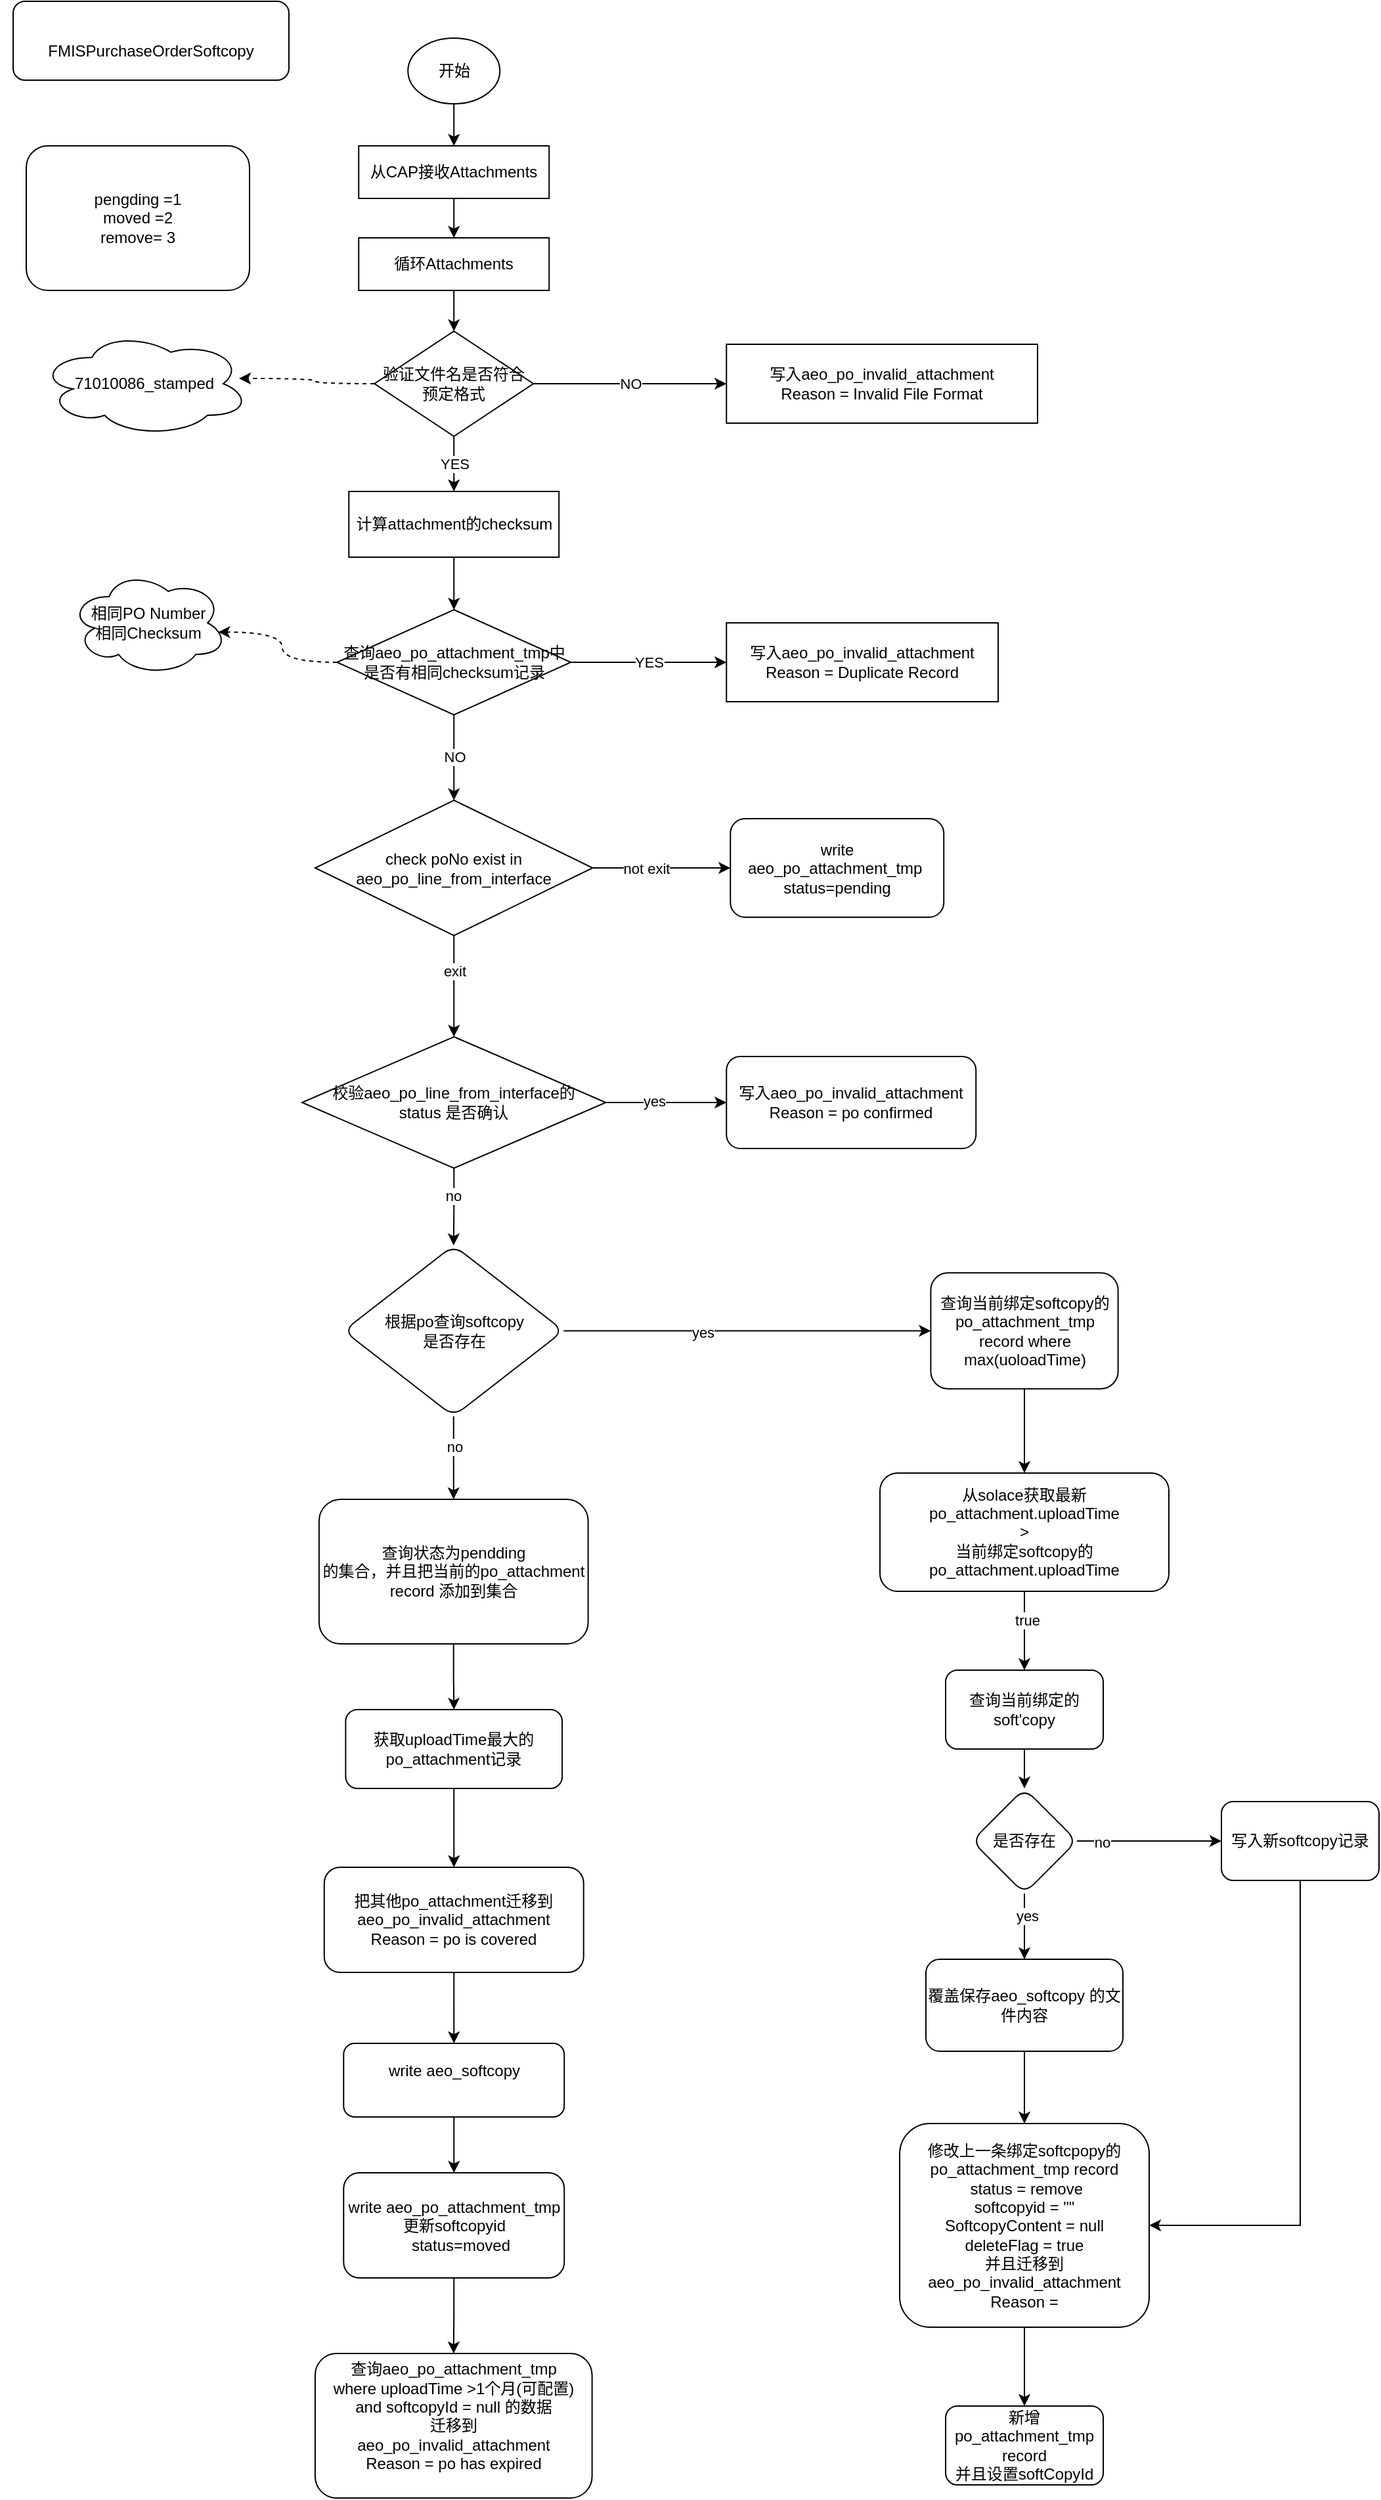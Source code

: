 <mxfile version="20.8.18" type="github">
  <diagram id="C5RBs43oDa-KdzZeNtuy" name="Page-1">
    <mxGraphModel dx="1434" dy="739" grid="1" gridSize="10" guides="1" tooltips="1" connect="1" arrows="1" fold="1" page="1" pageScale="1" pageWidth="1169" pageHeight="1654" math="0" shadow="0">
      <root>
        <mxCell id="WIyWlLk6GJQsqaUBKTNV-0" />
        <mxCell id="WIyWlLk6GJQsqaUBKTNV-1" parent="WIyWlLk6GJQsqaUBKTNV-0" />
        <mxCell id="1JKir1P_wYwHQOhN6Hkd-39" value="&lt;br&gt;&lt;table width=&quot;230&quot; cellspacing=&quot;0&quot; cellpadding=&quot;0&quot; border=&quot;0&quot;&gt;&lt;colgroup&gt;&lt;col width=&quot;230&quot;&gt;&lt;/colgroup&gt;&lt;tbody&gt;&lt;tr height=&quot;40&quot;&gt;  &lt;td style=&quot;height:30.0pt;width:173pt&quot; class=&quot;xl66&quot; width=&quot;230&quot; height=&quot;40&quot;&gt;FMISPurchaseOrderSoftcopy&lt;/td&gt;&lt;/tr&gt;&lt;/tbody&gt;&lt;/table&gt;" style="rounded=1;whiteSpace=wrap;html=1;" parent="WIyWlLk6GJQsqaUBKTNV-1" vertex="1">
          <mxGeometry x="80" y="20" width="210" height="60" as="geometry" />
        </mxCell>
        <mxCell id="1JKir1P_wYwHQOhN6Hkd-41" style="edgeStyle=orthogonalEdgeStyle;rounded=0;orthogonalLoop=1;jettySize=auto;html=1;exitX=0.5;exitY=1;exitDx=0;exitDy=0;entryX=0.5;entryY=0;entryDx=0;entryDy=0;" parent="WIyWlLk6GJQsqaUBKTNV-1" source="1JKir1P_wYwHQOhN6Hkd-42" target="1JKir1P_wYwHQOhN6Hkd-44" edge="1">
          <mxGeometry relative="1" as="geometry" />
        </mxCell>
        <mxCell id="1JKir1P_wYwHQOhN6Hkd-42" value="开始" style="ellipse;whiteSpace=wrap;html=1;" parent="WIyWlLk6GJQsqaUBKTNV-1" vertex="1">
          <mxGeometry x="380.62" y="48" width="70" height="50" as="geometry" />
        </mxCell>
        <mxCell id="1JKir1P_wYwHQOhN6Hkd-43" style="edgeStyle=orthogonalEdgeStyle;rounded=0;orthogonalLoop=1;jettySize=auto;html=1;exitX=0.5;exitY=1;exitDx=0;exitDy=0;" parent="WIyWlLk6GJQsqaUBKTNV-1" source="1JKir1P_wYwHQOhN6Hkd-44" target="1JKir1P_wYwHQOhN6Hkd-46" edge="1">
          <mxGeometry relative="1" as="geometry" />
        </mxCell>
        <mxCell id="1JKir1P_wYwHQOhN6Hkd-44" value="从CAP接收Attachments" style="rounded=0;whiteSpace=wrap;html=1;" parent="WIyWlLk6GJQsqaUBKTNV-1" vertex="1">
          <mxGeometry x="343.12" y="130" width="145" height="40" as="geometry" />
        </mxCell>
        <mxCell id="1JKir1P_wYwHQOhN6Hkd-45" value="" style="edgeStyle=orthogonalEdgeStyle;rounded=0;orthogonalLoop=1;jettySize=auto;html=1;" parent="WIyWlLk6GJQsqaUBKTNV-1" source="1JKir1P_wYwHQOhN6Hkd-46" target="1JKir1P_wYwHQOhN6Hkd-49" edge="1">
          <mxGeometry relative="1" as="geometry" />
        </mxCell>
        <mxCell id="1JKir1P_wYwHQOhN6Hkd-46" value="循环Attachments" style="rounded=0;whiteSpace=wrap;html=1;" parent="WIyWlLk6GJQsqaUBKTNV-1" vertex="1">
          <mxGeometry x="343.12" y="200" width="145" height="40" as="geometry" />
        </mxCell>
        <mxCell id="1JKir1P_wYwHQOhN6Hkd-47" value="YES" style="edgeStyle=orthogonalEdgeStyle;rounded=0;orthogonalLoop=1;jettySize=auto;html=1;" parent="WIyWlLk6GJQsqaUBKTNV-1" source="1JKir1P_wYwHQOhN6Hkd-49" target="1JKir1P_wYwHQOhN6Hkd-52" edge="1">
          <mxGeometry relative="1" as="geometry" />
        </mxCell>
        <mxCell id="1JKir1P_wYwHQOhN6Hkd-48" value="NO" style="edgeStyle=orthogonalEdgeStyle;rounded=0;orthogonalLoop=1;jettySize=auto;html=1;" parent="WIyWlLk6GJQsqaUBKTNV-1" source="1JKir1P_wYwHQOhN6Hkd-49" target="1JKir1P_wYwHQOhN6Hkd-50" edge="1">
          <mxGeometry relative="1" as="geometry" />
        </mxCell>
        <mxCell id="1JKir1P_wYwHQOhN6Hkd-49" value="验证文件名是否符合预定格式" style="rhombus;whiteSpace=wrap;html=1;" parent="WIyWlLk6GJQsqaUBKTNV-1" vertex="1">
          <mxGeometry x="355.12" y="271" width="121" height="80" as="geometry" />
        </mxCell>
        <mxCell id="1JKir1P_wYwHQOhN6Hkd-50" value="写入aeo_po_invalid_attachment&lt;br&gt;Reason = Invalid File Format" style="rounded=0;whiteSpace=wrap;html=1;" parent="WIyWlLk6GJQsqaUBKTNV-1" vertex="1">
          <mxGeometry x="623.12" y="281" width="236.88" height="60" as="geometry" />
        </mxCell>
        <mxCell id="1JKir1P_wYwHQOhN6Hkd-51" value="" style="edgeStyle=orthogonalEdgeStyle;rounded=0;orthogonalLoop=1;jettySize=auto;html=1;" parent="WIyWlLk6GJQsqaUBKTNV-1" source="1JKir1P_wYwHQOhN6Hkd-52" target="1JKir1P_wYwHQOhN6Hkd-56" edge="1">
          <mxGeometry relative="1" as="geometry" />
        </mxCell>
        <mxCell id="1JKir1P_wYwHQOhN6Hkd-52" value="计算attachment的checksum" style="rounded=0;whiteSpace=wrap;html=1;" parent="WIyWlLk6GJQsqaUBKTNV-1" vertex="1">
          <mxGeometry x="335.62" y="393" width="160" height="50" as="geometry" />
        </mxCell>
        <mxCell id="1JKir1P_wYwHQOhN6Hkd-53" value="YES" style="edgeStyle=orthogonalEdgeStyle;rounded=0;orthogonalLoop=1;jettySize=auto;html=1;" parent="WIyWlLk6GJQsqaUBKTNV-1" source="1JKir1P_wYwHQOhN6Hkd-56" target="1JKir1P_wYwHQOhN6Hkd-58" edge="1">
          <mxGeometry relative="1" as="geometry" />
        </mxCell>
        <mxCell id="1JKir1P_wYwHQOhN6Hkd-54" style="edgeStyle=orthogonalEdgeStyle;rounded=0;orthogonalLoop=1;jettySize=auto;html=1;exitX=0;exitY=0.5;exitDx=0;exitDy=0;entryX=0.942;entryY=0.588;entryDx=0;entryDy=0;entryPerimeter=0;curved=1;dashed=1;" parent="WIyWlLk6GJQsqaUBKTNV-1" source="1JKir1P_wYwHQOhN6Hkd-56" target="1JKir1P_wYwHQOhN6Hkd-57" edge="1">
          <mxGeometry relative="1" as="geometry">
            <mxPoint x="253.12" y="503" as="targetPoint" />
          </mxGeometry>
        </mxCell>
        <mxCell id="1JKir1P_wYwHQOhN6Hkd-55" value="NO" style="edgeStyle=orthogonalEdgeStyle;curved=1;rounded=0;orthogonalLoop=1;jettySize=auto;html=1;entryX=0.5;entryY=0;entryDx=0;entryDy=0;" parent="WIyWlLk6GJQsqaUBKTNV-1" source="1JKir1P_wYwHQOhN6Hkd-56" target="1JKir1P_wYwHQOhN6Hkd-62" edge="1">
          <mxGeometry relative="1" as="geometry">
            <mxPoint x="415.62" y="615" as="targetPoint" />
          </mxGeometry>
        </mxCell>
        <mxCell id="1JKir1P_wYwHQOhN6Hkd-56" value="查询aeo_po_attachment_tmp中是否有相同checksum记录" style="rhombus;whiteSpace=wrap;html=1;" parent="WIyWlLk6GJQsqaUBKTNV-1" vertex="1">
          <mxGeometry x="326.62" y="483" width="178" height="80" as="geometry" />
        </mxCell>
        <mxCell id="1JKir1P_wYwHQOhN6Hkd-57" value="相同PO Number&lt;br&gt;相同Checksum" style="ellipse;shape=cloud;whiteSpace=wrap;html=1;" parent="WIyWlLk6GJQsqaUBKTNV-1" vertex="1">
          <mxGeometry x="123.12" y="453" width="120" height="80" as="geometry" />
        </mxCell>
        <mxCell id="1JKir1P_wYwHQOhN6Hkd-58" value="写入aeo_po_invalid_attachment&lt;br&gt;Reason = Duplicate Record" style="rounded=0;whiteSpace=wrap;html=1;" parent="WIyWlLk6GJQsqaUBKTNV-1" vertex="1">
          <mxGeometry x="623.12" y="493" width="206.88" height="60" as="geometry" />
        </mxCell>
        <mxCell id="1JKir1P_wYwHQOhN6Hkd-66" style="edgeStyle=orthogonalEdgeStyle;rounded=0;orthogonalLoop=1;jettySize=auto;html=1;exitX=1;exitY=0.5;exitDx=0;exitDy=0;entryX=0;entryY=0.5;entryDx=0;entryDy=0;" parent="WIyWlLk6GJQsqaUBKTNV-1" source="1JKir1P_wYwHQOhN6Hkd-62" target="1JKir1P_wYwHQOhN6Hkd-65" edge="1">
          <mxGeometry relative="1" as="geometry" />
        </mxCell>
        <mxCell id="1JKir1P_wYwHQOhN6Hkd-69" value="not exit" style="edgeLabel;html=1;align=center;verticalAlign=middle;resizable=0;points=[];" parent="1JKir1P_wYwHQOhN6Hkd-66" vertex="1" connectable="0">
          <mxGeometry x="-0.241" y="1" relative="1" as="geometry">
            <mxPoint y="1" as="offset" />
          </mxGeometry>
        </mxCell>
        <mxCell id="1JKir1P_wYwHQOhN6Hkd-68" value="" style="edgeStyle=orthogonalEdgeStyle;rounded=0;orthogonalLoop=1;jettySize=auto;html=1;" parent="WIyWlLk6GJQsqaUBKTNV-1" source="1JKir1P_wYwHQOhN6Hkd-62" target="1JKir1P_wYwHQOhN6Hkd-67" edge="1">
          <mxGeometry relative="1" as="geometry" />
        </mxCell>
        <mxCell id="1JKir1P_wYwHQOhN6Hkd-70" value="exit" style="edgeLabel;html=1;align=center;verticalAlign=middle;resizable=0;points=[];" parent="1JKir1P_wYwHQOhN6Hkd-68" vertex="1" connectable="0">
          <mxGeometry x="-0.31" relative="1" as="geometry">
            <mxPoint as="offset" />
          </mxGeometry>
        </mxCell>
        <mxCell id="1JKir1P_wYwHQOhN6Hkd-62" value="check poNo exist in aeo_po_line_from_interface" style="rhombus;whiteSpace=wrap;html=1;" parent="WIyWlLk6GJQsqaUBKTNV-1" vertex="1">
          <mxGeometry x="310" y="628" width="211.25" height="103" as="geometry" />
        </mxCell>
        <mxCell id="1JKir1P_wYwHQOhN6Hkd-65" value="write aeo_po_attachment_tmp&amp;nbsp; status=pending" style="rounded=1;whiteSpace=wrap;html=1;" parent="WIyWlLk6GJQsqaUBKTNV-1" vertex="1">
          <mxGeometry x="626.12" y="642" width="162.5" height="75" as="geometry" />
        </mxCell>
        <mxCell id="1JKir1P_wYwHQOhN6Hkd-72" value="" style="edgeStyle=orthogonalEdgeStyle;rounded=0;orthogonalLoop=1;jettySize=auto;html=1;" parent="WIyWlLk6GJQsqaUBKTNV-1" source="1JKir1P_wYwHQOhN6Hkd-67" target="1JKir1P_wYwHQOhN6Hkd-71" edge="1">
          <mxGeometry relative="1" as="geometry" />
        </mxCell>
        <mxCell id="1JKir1P_wYwHQOhN6Hkd-73" value="yes" style="edgeLabel;html=1;align=center;verticalAlign=middle;resizable=0;points=[];" parent="1JKir1P_wYwHQOhN6Hkd-72" vertex="1" connectable="0">
          <mxGeometry x="-0.219" y="1" relative="1" as="geometry">
            <mxPoint as="offset" />
          </mxGeometry>
        </mxCell>
        <mxCell id="1JKir1P_wYwHQOhN6Hkd-75" value="" style="edgeStyle=orthogonalEdgeStyle;rounded=0;orthogonalLoop=1;jettySize=auto;html=1;entryX=0.5;entryY=0;entryDx=0;entryDy=0;" parent="WIyWlLk6GJQsqaUBKTNV-1" source="1JKir1P_wYwHQOhN6Hkd-67" target="TarrtGPTzXye8ioqwVe--2" edge="1">
          <mxGeometry relative="1" as="geometry">
            <mxPoint x="415.6" y="960" as="targetPoint" />
          </mxGeometry>
        </mxCell>
        <mxCell id="1JKir1P_wYwHQOhN6Hkd-76" value="no" style="edgeLabel;html=1;align=center;verticalAlign=middle;resizable=0;points=[];" parent="1JKir1P_wYwHQOhN6Hkd-75" vertex="1" connectable="0">
          <mxGeometry x="-0.28" y="-1" relative="1" as="geometry">
            <mxPoint as="offset" />
          </mxGeometry>
        </mxCell>
        <mxCell id="1JKir1P_wYwHQOhN6Hkd-67" value="&lt;div&gt;校验aeo_po_line_from_interface的&lt;/div&gt;&lt;div&gt;status 是否确认&lt;/div&gt;" style="rhombus;whiteSpace=wrap;html=1;" parent="WIyWlLk6GJQsqaUBKTNV-1" vertex="1">
          <mxGeometry x="300" y="808" width="231.25" height="100" as="geometry" />
        </mxCell>
        <mxCell id="1JKir1P_wYwHQOhN6Hkd-71" value="写入aeo_po_invalid_attachment&lt;br&gt;Reason = &lt;span class=&quot;HwtZe&quot; lang=&quot;en&quot;&gt;&lt;span class=&quot;jCAhz ChMk0b&quot;&gt;&lt;span class=&quot;ryNqvb&quot;&gt;po confirmed&lt;/span&gt;&lt;/span&gt;&lt;/span&gt; " style="rounded=1;whiteSpace=wrap;html=1;" parent="WIyWlLk6GJQsqaUBKTNV-1" vertex="1">
          <mxGeometry x="623.12" y="823" width="190" height="70" as="geometry" />
        </mxCell>
        <mxCell id="TarrtGPTzXye8ioqwVe--51" style="edgeStyle=orthogonalEdgeStyle;rounded=0;orthogonalLoop=1;jettySize=auto;html=1;exitX=0.5;exitY=1;exitDx=0;exitDy=0;entryX=0.5;entryY=0;entryDx=0;entryDy=0;" edge="1" parent="WIyWlLk6GJQsqaUBKTNV-1" source="1JKir1P_wYwHQOhN6Hkd-81" target="TarrtGPTzXye8ioqwVe--20">
          <mxGeometry relative="1" as="geometry" />
        </mxCell>
        <mxCell id="1JKir1P_wYwHQOhN6Hkd-81" value="&lt;div&gt;覆盖保存aeo_softcopy 的文件内容&lt;/div&gt;" style="rounded=1;whiteSpace=wrap;html=1;" parent="WIyWlLk6GJQsqaUBKTNV-1" vertex="1">
          <mxGeometry x="775" y="1510" width="150" height="70" as="geometry" />
        </mxCell>
        <mxCell id="TarrtGPTzXye8ioqwVe--10" style="edgeStyle=orthogonalEdgeStyle;rounded=0;orthogonalLoop=1;jettySize=auto;html=1;exitX=0.5;exitY=1;exitDx=0;exitDy=0;entryX=0.5;entryY=0;entryDx=0;entryDy=0;" edge="1" parent="WIyWlLk6GJQsqaUBKTNV-1" source="1JKir1P_wYwHQOhN6Hkd-84" target="TarrtGPTzXye8ioqwVe--3">
          <mxGeometry relative="1" as="geometry" />
        </mxCell>
        <mxCell id="1JKir1P_wYwHQOhN6Hkd-84" value="&lt;div&gt;write aeo_softcopy&lt;/div&gt;&lt;div&gt;&lt;br&gt;&lt;/div&gt;" style="rounded=1;whiteSpace=wrap;html=1;" parent="WIyWlLk6GJQsqaUBKTNV-1" vertex="1">
          <mxGeometry x="331.63" y="1574" width="168" height="56" as="geometry" />
        </mxCell>
        <mxCell id="1JKir1P_wYwHQOhN6Hkd-87" value="&lt;div&gt;查询aeo_po_attachment_tmp &lt;br&gt;&lt;/div&gt;&lt;div&gt;where uploadTime &amp;gt;1个月(可配置)&lt;/div&gt;&lt;div&gt;and softcopyId = null 的数据&lt;/div&gt;&lt;div&gt;迁移到&lt;/div&gt;&lt;div&gt;aeo_po_invalid_attachment&lt;br&gt;Reason = &lt;span class=&quot;HwtZe&quot; lang=&quot;en&quot;&gt;&lt;span class=&quot;jCAhz ChMk0b&quot;&gt;&lt;span class=&quot;ryNqvb&quot;&gt;po has expired&lt;/span&gt;&lt;/span&gt;&lt;/span&gt;&lt;/div&gt;&lt;div&gt;&lt;br&gt;&lt;/div&gt;" style="rounded=1;whiteSpace=wrap;html=1;" parent="WIyWlLk6GJQsqaUBKTNV-1" vertex="1">
          <mxGeometry x="309.95" y="1810" width="210.87" height="110" as="geometry" />
        </mxCell>
        <mxCell id="TarrtGPTzXye8ioqwVe--35" style="edgeStyle=orthogonalEdgeStyle;rounded=0;orthogonalLoop=1;jettySize=auto;html=1;exitX=0.5;exitY=1;exitDx=0;exitDy=0;entryX=0.5;entryY=0;entryDx=0;entryDy=0;" edge="1" parent="WIyWlLk6GJQsqaUBKTNV-1" source="1JKir1P_wYwHQOhN6Hkd-90" target="1JKir1P_wYwHQOhN6Hkd-84">
          <mxGeometry relative="1" as="geometry" />
        </mxCell>
        <mxCell id="1JKir1P_wYwHQOhN6Hkd-90" value="把其他po_attachment迁移到aeo_po_invalid_attachment&lt;br&gt;Reason = &lt;span class=&quot;HwtZe&quot; lang=&quot;en&quot;&gt;&lt;span class=&quot;jCAhz ChMk0b&quot;&gt;&lt;span class=&quot;ryNqvb&quot;&gt;po is covered&lt;/span&gt;&lt;/span&gt;&lt;/span&gt;" style="rounded=1;whiteSpace=wrap;html=1;" parent="WIyWlLk6GJQsqaUBKTNV-1" vertex="1">
          <mxGeometry x="316.88" y="1440" width="197.49" height="80" as="geometry" />
        </mxCell>
        <mxCell id="TarrtGPTzXye8ioqwVe--0" value="&lt;div&gt;pengding =1&lt;/div&gt;&lt;div&gt;moved =2&lt;/div&gt;&lt;div&gt;remove= 3&lt;br&gt;&lt;/div&gt;" style="rounded=1;whiteSpace=wrap;html=1;" vertex="1" parent="WIyWlLk6GJQsqaUBKTNV-1">
          <mxGeometry x="90" y="130" width="170" height="110" as="geometry" />
        </mxCell>
        <mxCell id="TarrtGPTzXye8ioqwVe--16" style="edgeStyle=orthogonalEdgeStyle;rounded=0;orthogonalLoop=1;jettySize=auto;html=1;exitX=1;exitY=0.5;exitDx=0;exitDy=0;entryX=0;entryY=0.5;entryDx=0;entryDy=0;" edge="1" parent="WIyWlLk6GJQsqaUBKTNV-1" source="TarrtGPTzXye8ioqwVe--2" target="TarrtGPTzXye8ioqwVe--15">
          <mxGeometry relative="1" as="geometry" />
        </mxCell>
        <mxCell id="TarrtGPTzXye8ioqwVe--17" value="yes" style="edgeLabel;html=1;align=center;verticalAlign=middle;resizable=0;points=[];" vertex="1" connectable="0" parent="TarrtGPTzXye8ioqwVe--16">
          <mxGeometry x="-0.241" y="-1" relative="1" as="geometry">
            <mxPoint as="offset" />
          </mxGeometry>
        </mxCell>
        <mxCell id="TarrtGPTzXye8ioqwVe--28" value="" style="edgeStyle=orthogonalEdgeStyle;rounded=0;orthogonalLoop=1;jettySize=auto;html=1;" edge="1" parent="WIyWlLk6GJQsqaUBKTNV-1" source="TarrtGPTzXye8ioqwVe--2" target="TarrtGPTzXye8ioqwVe--27">
          <mxGeometry relative="1" as="geometry" />
        </mxCell>
        <mxCell id="TarrtGPTzXye8ioqwVe--29" value="no" style="edgeLabel;html=1;align=center;verticalAlign=middle;resizable=0;points=[];" vertex="1" connectable="0" parent="TarrtGPTzXye8ioqwVe--28">
          <mxGeometry x="-0.721" y="1" relative="1" as="geometry">
            <mxPoint x="-1" y="14" as="offset" />
          </mxGeometry>
        </mxCell>
        <mxCell id="TarrtGPTzXye8ioqwVe--2" value="&lt;div&gt;根据po查询softcopy&lt;/div&gt;&lt;div&gt;是否存在&lt;br&gt;&lt;/div&gt;" style="rhombus;whiteSpace=wrap;html=1;rounded=1;" vertex="1" parent="WIyWlLk6GJQsqaUBKTNV-1">
          <mxGeometry x="331.63" y="966.75" width="167.5" height="130" as="geometry" />
        </mxCell>
        <mxCell id="TarrtGPTzXye8ioqwVe--13" style="edgeStyle=orthogonalEdgeStyle;rounded=0;orthogonalLoop=1;jettySize=auto;html=1;exitX=0.5;exitY=1;exitDx=0;exitDy=0;entryX=0.5;entryY=0;entryDx=0;entryDy=0;" edge="1" parent="WIyWlLk6GJQsqaUBKTNV-1" source="TarrtGPTzXye8ioqwVe--3" target="1JKir1P_wYwHQOhN6Hkd-87">
          <mxGeometry relative="1" as="geometry" />
        </mxCell>
        <mxCell id="TarrtGPTzXye8ioqwVe--3" value="&lt;div&gt;write aeo_po_attachment_tmp&lt;/div&gt;&lt;div&gt;更新softcopyid &lt;br&gt;&lt;/div&gt;&lt;div&gt;&amp;nbsp;&amp;nbsp; status=moved&lt;/div&gt;" style="rounded=1;whiteSpace=wrap;html=1;" vertex="1" parent="WIyWlLk6GJQsqaUBKTNV-1">
          <mxGeometry x="331.63" y="1672.5" width="168.01" height="80" as="geometry" />
        </mxCell>
        <mxCell id="TarrtGPTzXye8ioqwVe--37" value="" style="edgeStyle=orthogonalEdgeStyle;rounded=0;orthogonalLoop=1;jettySize=auto;html=1;" edge="1" parent="WIyWlLk6GJQsqaUBKTNV-1" source="TarrtGPTzXye8ioqwVe--15" target="TarrtGPTzXye8ioqwVe--36">
          <mxGeometry relative="1" as="geometry" />
        </mxCell>
        <mxCell id="TarrtGPTzXye8ioqwVe--15" value="&lt;div&gt;查询当前绑定softcopy的po_attachment_tmp record where max(uoloadTime)&lt;br&gt;&lt;/div&gt;" style="whiteSpace=wrap;html=1;rounded=1;" vertex="1" parent="WIyWlLk6GJQsqaUBKTNV-1">
          <mxGeometry x="778.69" y="987.63" width="142.63" height="88.25" as="geometry" />
        </mxCell>
        <mxCell id="TarrtGPTzXye8ioqwVe--43" style="edgeStyle=orthogonalEdgeStyle;rounded=0;orthogonalLoop=1;jettySize=auto;html=1;exitX=0.5;exitY=1;exitDx=0;exitDy=0;entryX=0.5;entryY=0;entryDx=0;entryDy=0;" edge="1" parent="WIyWlLk6GJQsqaUBKTNV-1" source="TarrtGPTzXye8ioqwVe--18" target="1JKir1P_wYwHQOhN6Hkd-81">
          <mxGeometry relative="1" as="geometry" />
        </mxCell>
        <mxCell id="TarrtGPTzXye8ioqwVe--44" value="yes" style="edgeLabel;html=1;align=center;verticalAlign=middle;resizable=0;points=[];" vertex="1" connectable="0" parent="TarrtGPTzXye8ioqwVe--43">
          <mxGeometry x="-0.317" y="2" relative="1" as="geometry">
            <mxPoint as="offset" />
          </mxGeometry>
        </mxCell>
        <mxCell id="TarrtGPTzXye8ioqwVe--46" value="" style="edgeStyle=orthogonalEdgeStyle;rounded=0;orthogonalLoop=1;jettySize=auto;html=1;" edge="1" parent="WIyWlLk6GJQsqaUBKTNV-1" source="TarrtGPTzXye8ioqwVe--18" target="TarrtGPTzXye8ioqwVe--45">
          <mxGeometry relative="1" as="geometry" />
        </mxCell>
        <mxCell id="TarrtGPTzXye8ioqwVe--47" value="no" style="edgeLabel;html=1;align=center;verticalAlign=middle;resizable=0;points=[];" vertex="1" connectable="0" parent="TarrtGPTzXye8ioqwVe--46">
          <mxGeometry x="-0.667" y="-1" relative="1" as="geometry">
            <mxPoint as="offset" />
          </mxGeometry>
        </mxCell>
        <mxCell id="TarrtGPTzXye8ioqwVe--18" value="是否存在" style="rhombus;whiteSpace=wrap;html=1;rounded=1;" vertex="1" parent="WIyWlLk6GJQsqaUBKTNV-1">
          <mxGeometry x="810.005" y="1380.005" width="80" height="80" as="geometry" />
        </mxCell>
        <mxCell id="TarrtGPTzXye8ioqwVe--53" style="edgeStyle=orthogonalEdgeStyle;rounded=0;orthogonalLoop=1;jettySize=auto;html=1;exitX=0.5;exitY=1;exitDx=0;exitDy=0;" edge="1" parent="WIyWlLk6GJQsqaUBKTNV-1" source="TarrtGPTzXye8ioqwVe--20" target="TarrtGPTzXye8ioqwVe--48">
          <mxGeometry relative="1" as="geometry" />
        </mxCell>
        <mxCell id="TarrtGPTzXye8ioqwVe--20" value="&lt;div&gt;修改上一条绑定softcpopy的po_attachment_tmp record&lt;/div&gt;&lt;div&gt;&amp;nbsp;status = remove&lt;/div&gt;&lt;div&gt;softcopyid = &quot;&quot;&lt;/div&gt;&lt;div&gt;SoftcopyContent = null&lt;/div&gt;&lt;div&gt;deleteFlag = true&lt;/div&gt;&lt;div&gt;并且迁移到&lt;/div&gt;&lt;div&gt;aeo_po_invalid_attachment&lt;br&gt;Reason = &lt;br&gt;&lt;/div&gt;" style="rounded=1;whiteSpace=wrap;html=1;" vertex="1" parent="WIyWlLk6GJQsqaUBKTNV-1">
          <mxGeometry x="755" y="1635" width="190" height="155" as="geometry" />
        </mxCell>
        <mxCell id="TarrtGPTzXye8ioqwVe--33" value="" style="edgeStyle=orthogonalEdgeStyle;rounded=0;orthogonalLoop=1;jettySize=auto;html=1;" edge="1" parent="WIyWlLk6GJQsqaUBKTNV-1" source="TarrtGPTzXye8ioqwVe--27" target="TarrtGPTzXye8ioqwVe--32">
          <mxGeometry relative="1" as="geometry" />
        </mxCell>
        <mxCell id="TarrtGPTzXye8ioqwVe--27" value="&lt;div&gt;查询状态为pendding&lt;/div&gt;&lt;div&gt;的集合，并且把当前的po_attachment record 添加到集合&lt;br&gt;&lt;/div&gt;" style="whiteSpace=wrap;html=1;rounded=1;" vertex="1" parent="WIyWlLk6GJQsqaUBKTNV-1">
          <mxGeometry x="312.94" y="1160" width="204.88" height="110" as="geometry" />
        </mxCell>
        <mxCell id="TarrtGPTzXye8ioqwVe--34" style="edgeStyle=orthogonalEdgeStyle;rounded=0;orthogonalLoop=1;jettySize=auto;html=1;exitX=0.5;exitY=1;exitDx=0;exitDy=0;entryX=0.5;entryY=0;entryDx=0;entryDy=0;" edge="1" parent="WIyWlLk6GJQsqaUBKTNV-1" source="TarrtGPTzXye8ioqwVe--32" target="1JKir1P_wYwHQOhN6Hkd-90">
          <mxGeometry relative="1" as="geometry" />
        </mxCell>
        <mxCell id="TarrtGPTzXye8ioqwVe--32" value="获取uploadTime最大的po_attachment记录" style="rounded=1;whiteSpace=wrap;html=1;" vertex="1" parent="WIyWlLk6GJQsqaUBKTNV-1">
          <mxGeometry x="333.18" y="1320.01" width="164.88" height="60" as="geometry" />
        </mxCell>
        <mxCell id="TarrtGPTzXye8ioqwVe--39" value="" style="edgeStyle=orthogonalEdgeStyle;rounded=0;orthogonalLoop=1;jettySize=auto;html=1;entryX=0.5;entryY=0;entryDx=0;entryDy=0;" edge="1" parent="WIyWlLk6GJQsqaUBKTNV-1" source="TarrtGPTzXye8ioqwVe--36" target="TarrtGPTzXye8ioqwVe--41">
          <mxGeometry relative="1" as="geometry">
            <mxPoint x="850" y="1320" as="targetPoint" />
          </mxGeometry>
        </mxCell>
        <mxCell id="TarrtGPTzXye8ioqwVe--40" value="true" style="edgeLabel;html=1;align=center;verticalAlign=middle;resizable=0;points=[];" vertex="1" connectable="0" parent="TarrtGPTzXye8ioqwVe--39">
          <mxGeometry x="-0.263" y="2" relative="1" as="geometry">
            <mxPoint as="offset" />
          </mxGeometry>
        </mxCell>
        <mxCell id="TarrtGPTzXye8ioqwVe--36" value="&lt;div&gt;从solace获取最新po_attachment.uploadTime&lt;/div&gt;&lt;div&gt;&amp;gt;&lt;/div&gt;&lt;div&gt;当前绑定softcopy的po_attachment.uploadTime&lt;/div&gt;" style="rounded=1;whiteSpace=wrap;html=1;" vertex="1" parent="WIyWlLk6GJQsqaUBKTNV-1">
          <mxGeometry x="740" y="1140" width="220" height="90" as="geometry" />
        </mxCell>
        <mxCell id="TarrtGPTzXye8ioqwVe--42" style="edgeStyle=orthogonalEdgeStyle;rounded=0;orthogonalLoop=1;jettySize=auto;html=1;entryX=0.5;entryY=0;entryDx=0;entryDy=0;" edge="1" parent="WIyWlLk6GJQsqaUBKTNV-1" source="TarrtGPTzXye8ioqwVe--41" target="TarrtGPTzXye8ioqwVe--18">
          <mxGeometry relative="1" as="geometry" />
        </mxCell>
        <mxCell id="TarrtGPTzXye8ioqwVe--41" value="查询当前绑定的soft&#39;copy" style="rounded=1;whiteSpace=wrap;html=1;" vertex="1" parent="WIyWlLk6GJQsqaUBKTNV-1">
          <mxGeometry x="790" y="1290" width="120" height="60" as="geometry" />
        </mxCell>
        <mxCell id="TarrtGPTzXye8ioqwVe--52" style="edgeStyle=orthogonalEdgeStyle;rounded=0;orthogonalLoop=1;jettySize=auto;html=1;exitX=0.5;exitY=1;exitDx=0;exitDy=0;entryX=1;entryY=0.5;entryDx=0;entryDy=0;" edge="1" parent="WIyWlLk6GJQsqaUBKTNV-1" source="TarrtGPTzXye8ioqwVe--45" target="TarrtGPTzXye8ioqwVe--20">
          <mxGeometry relative="1" as="geometry" />
        </mxCell>
        <mxCell id="TarrtGPTzXye8ioqwVe--45" value="写入新softcopy记录" style="rounded=1;whiteSpace=wrap;html=1;" vertex="1" parent="WIyWlLk6GJQsqaUBKTNV-1">
          <mxGeometry x="999.995" y="1390.005" width="120" height="60" as="geometry" />
        </mxCell>
        <mxCell id="TarrtGPTzXye8ioqwVe--48" value="&lt;div&gt;新增po_attachment_tmp record&lt;br&gt;&lt;/div&gt;&lt;div&gt;并且设置softCopyId&lt;/div&gt;" style="rounded=1;whiteSpace=wrap;html=1;" vertex="1" parent="WIyWlLk6GJQsqaUBKTNV-1">
          <mxGeometry x="790.01" y="1850" width="120" height="60" as="geometry" />
        </mxCell>
        <mxCell id="TarrtGPTzXye8ioqwVe--57" style="edgeStyle=orthogonalEdgeStyle;rounded=0;orthogonalLoop=1;jettySize=auto;html=1;exitX=0;exitY=0.5;exitDx=0;exitDy=0;entryX=0.95;entryY=0.45;entryDx=0;entryDy=0;entryPerimeter=0;curved=1;dashed=1;" edge="1" parent="WIyWlLk6GJQsqaUBKTNV-1" source="1JKir1P_wYwHQOhN6Hkd-49" target="TarrtGPTzXye8ioqwVe--58">
          <mxGeometry relative="1" as="geometry">
            <mxPoint x="225.88" y="299.5" as="targetPoint" />
            <mxPoint x="316.88" y="322.5" as="sourcePoint" />
            <Array as="points">
              <mxPoint x="310" y="311" />
              <mxPoint x="310" y="307" />
            </Array>
          </mxGeometry>
        </mxCell>
        <mxCell id="TarrtGPTzXye8ioqwVe--58" value="71010086_stamped" style="ellipse;shape=cloud;whiteSpace=wrap;html=1;" vertex="1" parent="WIyWlLk6GJQsqaUBKTNV-1">
          <mxGeometry x="100" y="271" width="160" height="80" as="geometry" />
        </mxCell>
      </root>
    </mxGraphModel>
  </diagram>
</mxfile>
